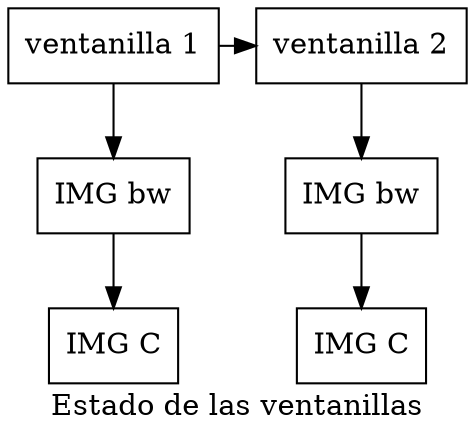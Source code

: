 digraph G{
label="Estado de las ventanillas";
node[shape=box];
nV1706377736[label="ventanilla 1"];
nP1804094807[label="IMG bw"];
nP951007336[label="IMG C"];
nV468121027[label="ventanilla 2"];
nP2001049719[label="IMG bw"];
nP1528902577[label="IMG C"];

nV1706377736->nV468121027;
nV1706377736->nP1804094807;
nP1804094807->nP951007336;
nV468121027->nP2001049719;
nP2001049719->nP1528902577;

{rank=same;nV1706377736;nV468121027;}
}